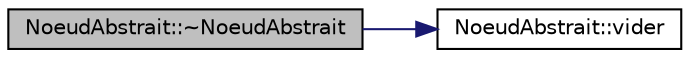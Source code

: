 digraph "NoeudAbstrait::~NoeudAbstrait"
{
  edge [fontname="Helvetica",fontsize="10",labelfontname="Helvetica",labelfontsize="10"];
  node [fontname="Helvetica",fontsize="10",shape=record];
  rankdir="LR";
  Node1 [label="NoeudAbstrait::~NoeudAbstrait",height=0.2,width=0.4,color="black", fillcolor="grey75", style="filled", fontcolor="black"];
  Node1 -> Node2 [color="midnightblue",fontsize="10",style="solid",fontname="Helvetica"];
  Node2 [label="NoeudAbstrait::vider",height=0.2,width=0.4,color="black", fillcolor="white", style="filled",URL="$da/df4/class_noeud_abstrait.html#a55435ee83860c6a2101334ba67bbd9b6",tooltip="Vide le noeud de ses enfants. "];
}
